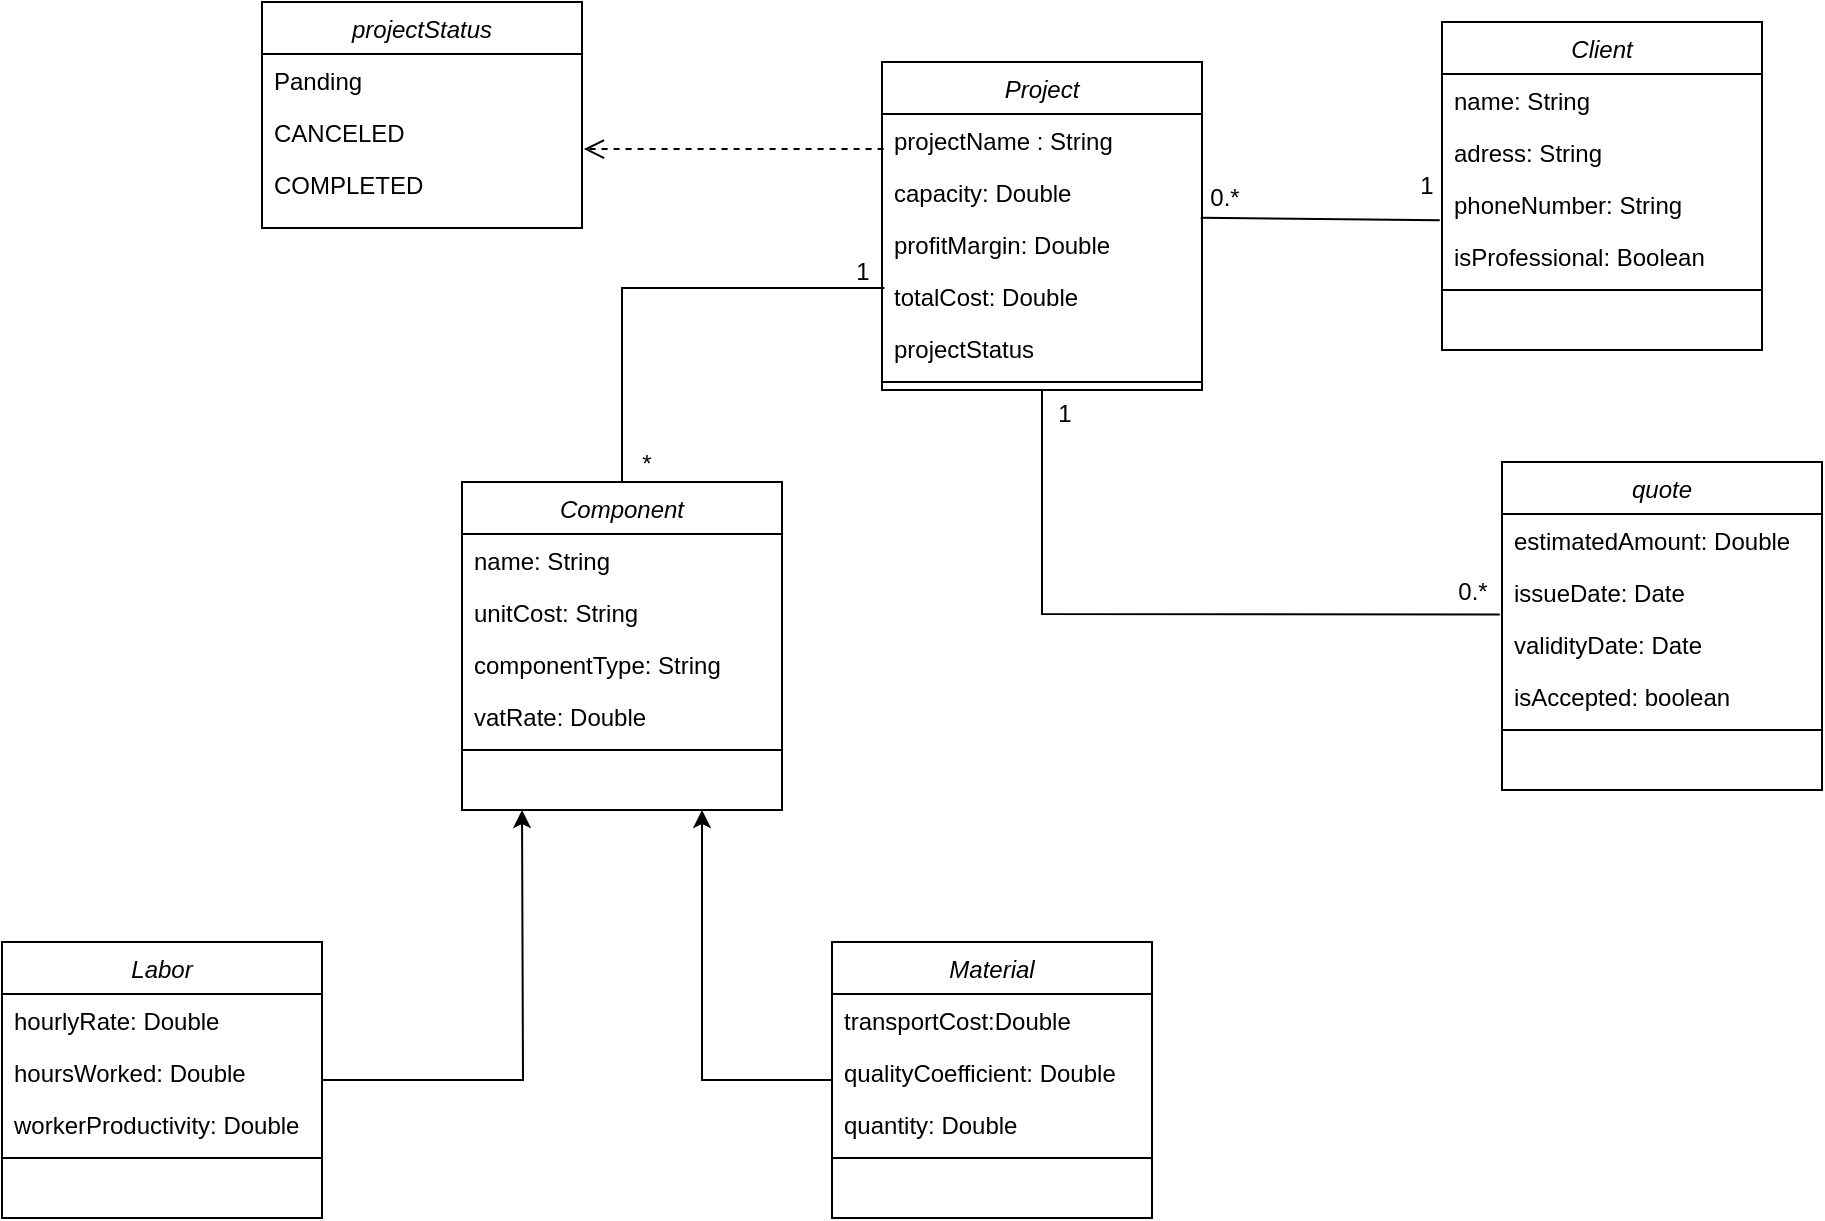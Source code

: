 <mxfile version="24.7.8">
  <diagram id="C5RBs43oDa-KdzZeNtuy" name="Page-1">
    <mxGraphModel dx="1380" dy="352" grid="1" gridSize="10" guides="1" tooltips="1" connect="1" arrows="1" fold="1" page="1" pageScale="1" pageWidth="827" pageHeight="1169" math="0" shadow="0">
      <root>
        <mxCell id="WIyWlLk6GJQsqaUBKTNV-0" />
        <mxCell id="WIyWlLk6GJQsqaUBKTNV-1" parent="WIyWlLk6GJQsqaUBKTNV-0" />
        <mxCell id="zkfFHV4jXpPFQw0GAbJ--0" value="Client" style="swimlane;fontStyle=2;align=center;verticalAlign=top;childLayout=stackLayout;horizontal=1;startSize=26;horizontalStack=0;resizeParent=1;resizeLast=0;collapsible=1;marginBottom=0;rounded=0;shadow=0;strokeWidth=1;" parent="WIyWlLk6GJQsqaUBKTNV-1" vertex="1">
          <mxGeometry x="260" y="60" width="160" height="164" as="geometry">
            <mxRectangle x="230" y="140" width="160" height="26" as="alternateBounds" />
          </mxGeometry>
        </mxCell>
        <mxCell id="zkfFHV4jXpPFQw0GAbJ--1" value="name: String" style="text;align=left;verticalAlign=top;spacingLeft=4;spacingRight=4;overflow=hidden;rotatable=0;points=[[0,0.5],[1,0.5]];portConstraint=eastwest;" parent="zkfFHV4jXpPFQw0GAbJ--0" vertex="1">
          <mxGeometry y="26" width="160" height="26" as="geometry" />
        </mxCell>
        <mxCell id="zkfFHV4jXpPFQw0GAbJ--2" value="adress: String" style="text;align=left;verticalAlign=top;spacingLeft=4;spacingRight=4;overflow=hidden;rotatable=0;points=[[0,0.5],[1,0.5]];portConstraint=eastwest;rounded=0;shadow=0;html=0;" parent="zkfFHV4jXpPFQw0GAbJ--0" vertex="1">
          <mxGeometry y="52" width="160" height="26" as="geometry" />
        </mxCell>
        <mxCell id="zkfFHV4jXpPFQw0GAbJ--3" value="phoneNumber: String" style="text;align=left;verticalAlign=top;spacingLeft=4;spacingRight=4;overflow=hidden;rotatable=0;points=[[0,0.5],[1,0.5]];portConstraint=eastwest;rounded=0;shadow=0;html=0;" parent="zkfFHV4jXpPFQw0GAbJ--0" vertex="1">
          <mxGeometry y="78" width="160" height="26" as="geometry" />
        </mxCell>
        <mxCell id="R1s8uJGnN4wLWaJj_BLW-32" value="isProfessional: Boolean&#xa; " style="text;align=left;verticalAlign=top;spacingLeft=4;spacingRight=4;overflow=hidden;rotatable=0;points=[[0,0.5],[1,0.5]];portConstraint=eastwest;rounded=0;shadow=0;html=0;" parent="zkfFHV4jXpPFQw0GAbJ--0" vertex="1">
          <mxGeometry y="104" width="160" height="26" as="geometry" />
        </mxCell>
        <mxCell id="zkfFHV4jXpPFQw0GAbJ--4" value="" style="line;html=1;strokeWidth=1;align=left;verticalAlign=middle;spacingTop=-1;spacingLeft=3;spacingRight=3;rotatable=0;labelPosition=right;points=[];portConstraint=eastwest;" parent="zkfFHV4jXpPFQw0GAbJ--0" vertex="1">
          <mxGeometry y="130" width="160" height="8" as="geometry" />
        </mxCell>
        <mxCell id="R1s8uJGnN4wLWaJj_BLW-0" value="Component" style="swimlane;fontStyle=2;align=center;verticalAlign=top;childLayout=stackLayout;horizontal=1;startSize=26;horizontalStack=0;resizeParent=1;resizeLast=0;collapsible=1;marginBottom=0;rounded=0;shadow=0;strokeWidth=1;" parent="WIyWlLk6GJQsqaUBKTNV-1" vertex="1">
          <mxGeometry x="-230" y="290" width="160" height="164" as="geometry">
            <mxRectangle x="230" y="140" width="160" height="26" as="alternateBounds" />
          </mxGeometry>
        </mxCell>
        <mxCell id="R1s8uJGnN4wLWaJj_BLW-1" value="name: String" style="text;align=left;verticalAlign=top;spacingLeft=4;spacingRight=4;overflow=hidden;rotatable=0;points=[[0,0.5],[1,0.5]];portConstraint=eastwest;" parent="R1s8uJGnN4wLWaJj_BLW-0" vertex="1">
          <mxGeometry y="26" width="160" height="26" as="geometry" />
        </mxCell>
        <mxCell id="R1s8uJGnN4wLWaJj_BLW-2" value="unitCost: String" style="text;align=left;verticalAlign=top;spacingLeft=4;spacingRight=4;overflow=hidden;rotatable=0;points=[[0,0.5],[1,0.5]];portConstraint=eastwest;rounded=0;shadow=0;html=0;" parent="R1s8uJGnN4wLWaJj_BLW-0" vertex="1">
          <mxGeometry y="52" width="160" height="26" as="geometry" />
        </mxCell>
        <mxCell id="R1s8uJGnN4wLWaJj_BLW-3" value="componentType: String" style="text;align=left;verticalAlign=top;spacingLeft=4;spacingRight=4;overflow=hidden;rotatable=0;points=[[0,0.5],[1,0.5]];portConstraint=eastwest;rounded=0;shadow=0;html=0;" parent="R1s8uJGnN4wLWaJj_BLW-0" vertex="1">
          <mxGeometry y="78" width="160" height="26" as="geometry" />
        </mxCell>
        <mxCell id="R1s8uJGnN4wLWaJj_BLW-33" value="vatRate: Double" style="text;align=left;verticalAlign=top;spacingLeft=4;spacingRight=4;overflow=hidden;rotatable=0;points=[[0,0.5],[1,0.5]];portConstraint=eastwest;rounded=0;shadow=0;html=0;" parent="R1s8uJGnN4wLWaJj_BLW-0" vertex="1">
          <mxGeometry y="104" width="160" height="26" as="geometry" />
        </mxCell>
        <mxCell id="R1s8uJGnN4wLWaJj_BLW-4" value="" style="line;html=1;strokeWidth=1;align=left;verticalAlign=middle;spacingTop=-1;spacingLeft=3;spacingRight=3;rotatable=0;labelPosition=right;points=[];portConstraint=eastwest;" parent="R1s8uJGnN4wLWaJj_BLW-0" vertex="1">
          <mxGeometry y="130" width="160" height="8" as="geometry" />
        </mxCell>
        <mxCell id="R1s8uJGnN4wLWaJj_BLW-6" value="quote" style="swimlane;fontStyle=2;align=center;verticalAlign=top;childLayout=stackLayout;horizontal=1;startSize=26;horizontalStack=0;resizeParent=1;resizeLast=0;collapsible=1;marginBottom=0;rounded=0;shadow=0;strokeWidth=1;" parent="WIyWlLk6GJQsqaUBKTNV-1" vertex="1">
          <mxGeometry x="290" y="280" width="160" height="164" as="geometry">
            <mxRectangle x="230" y="140" width="160" height="26" as="alternateBounds" />
          </mxGeometry>
        </mxCell>
        <mxCell id="R1s8uJGnN4wLWaJj_BLW-7" value="estimatedAmount: Double" style="text;align=left;verticalAlign=top;spacingLeft=4;spacingRight=4;overflow=hidden;rotatable=0;points=[[0,0.5],[1,0.5]];portConstraint=eastwest;" parent="R1s8uJGnN4wLWaJj_BLW-6" vertex="1">
          <mxGeometry y="26" width="160" height="26" as="geometry" />
        </mxCell>
        <mxCell id="R1s8uJGnN4wLWaJj_BLW-8" value="issueDate: Date" style="text;align=left;verticalAlign=top;spacingLeft=4;spacingRight=4;overflow=hidden;rotatable=0;points=[[0,0.5],[1,0.5]];portConstraint=eastwest;rounded=0;shadow=0;html=0;" parent="R1s8uJGnN4wLWaJj_BLW-6" vertex="1">
          <mxGeometry y="52" width="160" height="26" as="geometry" />
        </mxCell>
        <mxCell id="R1s8uJGnN4wLWaJj_BLW-9" value="validityDate: Date" style="text;align=left;verticalAlign=top;spacingLeft=4;spacingRight=4;overflow=hidden;rotatable=0;points=[[0,0.5],[1,0.5]];portConstraint=eastwest;rounded=0;shadow=0;html=0;" parent="R1s8uJGnN4wLWaJj_BLW-6" vertex="1">
          <mxGeometry y="78" width="160" height="26" as="geometry" />
        </mxCell>
        <mxCell id="R1s8uJGnN4wLWaJj_BLW-34" value="isAccepted: boolean" style="text;align=left;verticalAlign=top;spacingLeft=4;spacingRight=4;overflow=hidden;rotatable=0;points=[[0,0.5],[1,0.5]];portConstraint=eastwest;rounded=0;shadow=0;html=0;" parent="R1s8uJGnN4wLWaJj_BLW-6" vertex="1">
          <mxGeometry y="104" width="160" height="26" as="geometry" />
        </mxCell>
        <mxCell id="R1s8uJGnN4wLWaJj_BLW-10" value="" style="line;html=1;strokeWidth=1;align=left;verticalAlign=middle;spacingTop=-1;spacingLeft=3;spacingRight=3;rotatable=0;labelPosition=right;points=[];portConstraint=eastwest;" parent="R1s8uJGnN4wLWaJj_BLW-6" vertex="1">
          <mxGeometry y="130" width="160" height="8" as="geometry" />
        </mxCell>
        <mxCell id="R1s8uJGnN4wLWaJj_BLW-53" style="edgeStyle=orthogonalEdgeStyle;rounded=0;orthogonalLoop=1;jettySize=auto;html=1;" parent="WIyWlLk6GJQsqaUBKTNV-1" source="R1s8uJGnN4wLWaJj_BLW-12" edge="1">
          <mxGeometry relative="1" as="geometry">
            <mxPoint x="-200" y="454" as="targetPoint" />
          </mxGeometry>
        </mxCell>
        <mxCell id="R1s8uJGnN4wLWaJj_BLW-12" value="Labor" style="swimlane;fontStyle=2;align=center;verticalAlign=top;childLayout=stackLayout;horizontal=1;startSize=26;horizontalStack=0;resizeParent=1;resizeLast=0;collapsible=1;marginBottom=0;rounded=0;shadow=0;strokeWidth=1;" parent="WIyWlLk6GJQsqaUBKTNV-1" vertex="1">
          <mxGeometry x="-460" y="520" width="160" height="138" as="geometry">
            <mxRectangle x="230" y="140" width="160" height="26" as="alternateBounds" />
          </mxGeometry>
        </mxCell>
        <mxCell id="R1s8uJGnN4wLWaJj_BLW-13" value="hourlyRate: Double" style="text;align=left;verticalAlign=top;spacingLeft=4;spacingRight=4;overflow=hidden;rotatable=0;points=[[0,0.5],[1,0.5]];portConstraint=eastwest;" parent="R1s8uJGnN4wLWaJj_BLW-12" vertex="1">
          <mxGeometry y="26" width="160" height="26" as="geometry" />
        </mxCell>
        <mxCell id="R1s8uJGnN4wLWaJj_BLW-14" value="hoursWorked: Double" style="text;align=left;verticalAlign=top;spacingLeft=4;spacingRight=4;overflow=hidden;rotatable=0;points=[[0,0.5],[1,0.5]];portConstraint=eastwest;rounded=0;shadow=0;html=0;" parent="R1s8uJGnN4wLWaJj_BLW-12" vertex="1">
          <mxGeometry y="52" width="160" height="26" as="geometry" />
        </mxCell>
        <mxCell id="R1s8uJGnN4wLWaJj_BLW-15" value="workerProductivity: Double" style="text;align=left;verticalAlign=top;spacingLeft=4;spacingRight=4;overflow=hidden;rotatable=0;points=[[0,0.5],[1,0.5]];portConstraint=eastwest;rounded=0;shadow=0;html=0;" parent="R1s8uJGnN4wLWaJj_BLW-12" vertex="1">
          <mxGeometry y="78" width="160" height="26" as="geometry" />
        </mxCell>
        <mxCell id="R1s8uJGnN4wLWaJj_BLW-16" value="" style="line;html=1;strokeWidth=1;align=left;verticalAlign=middle;spacingTop=-1;spacingLeft=3;spacingRight=3;rotatable=0;labelPosition=right;points=[];portConstraint=eastwest;" parent="R1s8uJGnN4wLWaJj_BLW-12" vertex="1">
          <mxGeometry y="104" width="160" height="8" as="geometry" />
        </mxCell>
        <mxCell id="R1s8uJGnN4wLWaJj_BLW-52" style="edgeStyle=orthogonalEdgeStyle;rounded=0;orthogonalLoop=1;jettySize=auto;html=1;entryX=0.75;entryY=1;entryDx=0;entryDy=0;" parent="WIyWlLk6GJQsqaUBKTNV-1" source="R1s8uJGnN4wLWaJj_BLW-18" target="R1s8uJGnN4wLWaJj_BLW-0" edge="1">
          <mxGeometry relative="1" as="geometry" />
        </mxCell>
        <mxCell id="R1s8uJGnN4wLWaJj_BLW-18" value="Material&#xa;" style="swimlane;fontStyle=2;align=center;verticalAlign=top;childLayout=stackLayout;horizontal=1;startSize=26;horizontalStack=0;resizeParent=1;resizeLast=0;collapsible=1;marginBottom=0;rounded=0;shadow=0;strokeWidth=1;" parent="WIyWlLk6GJQsqaUBKTNV-1" vertex="1">
          <mxGeometry x="-45" y="520" width="160" height="138" as="geometry">
            <mxRectangle x="230" y="140" width="160" height="26" as="alternateBounds" />
          </mxGeometry>
        </mxCell>
        <mxCell id="R1s8uJGnN4wLWaJj_BLW-19" value="transportCost:Double" style="text;align=left;verticalAlign=top;spacingLeft=4;spacingRight=4;overflow=hidden;rotatable=0;points=[[0,0.5],[1,0.5]];portConstraint=eastwest;" parent="R1s8uJGnN4wLWaJj_BLW-18" vertex="1">
          <mxGeometry y="26" width="160" height="26" as="geometry" />
        </mxCell>
        <mxCell id="R1s8uJGnN4wLWaJj_BLW-20" value="qualityCoefficient: Double" style="text;align=left;verticalAlign=top;spacingLeft=4;spacingRight=4;overflow=hidden;rotatable=0;points=[[0,0.5],[1,0.5]];portConstraint=eastwest;rounded=0;shadow=0;html=0;" parent="R1s8uJGnN4wLWaJj_BLW-18" vertex="1">
          <mxGeometry y="52" width="160" height="26" as="geometry" />
        </mxCell>
        <mxCell id="tRK5zkRv0d1YFuJNFTWE-0" value="quantity: Double" style="text;align=left;verticalAlign=top;spacingLeft=4;spacingRight=4;overflow=hidden;rotatable=0;points=[[0,0.5],[1,0.5]];portConstraint=eastwest;rounded=0;shadow=0;html=0;" vertex="1" parent="R1s8uJGnN4wLWaJj_BLW-18">
          <mxGeometry y="78" width="160" height="26" as="geometry" />
        </mxCell>
        <mxCell id="R1s8uJGnN4wLWaJj_BLW-22" value="" style="line;html=1;strokeWidth=1;align=left;verticalAlign=middle;spacingTop=-1;spacingLeft=3;spacingRight=3;rotatable=0;labelPosition=right;points=[];portConstraint=eastwest;" parent="R1s8uJGnN4wLWaJj_BLW-18" vertex="1">
          <mxGeometry y="104" width="160" height="8" as="geometry" />
        </mxCell>
        <mxCell id="R1s8uJGnN4wLWaJj_BLW-24" value="Project" style="swimlane;fontStyle=2;align=center;verticalAlign=top;childLayout=stackLayout;horizontal=1;startSize=26;horizontalStack=0;resizeParent=1;resizeLast=0;collapsible=1;marginBottom=0;rounded=0;shadow=0;strokeWidth=1;" parent="WIyWlLk6GJQsqaUBKTNV-1" vertex="1">
          <mxGeometry x="-20" y="80" width="160" height="164" as="geometry">
            <mxRectangle x="230" y="140" width="160" height="26" as="alternateBounds" />
          </mxGeometry>
        </mxCell>
        <mxCell id="R1s8uJGnN4wLWaJj_BLW-25" value="projectName : String" style="text;align=left;verticalAlign=top;spacingLeft=4;spacingRight=4;overflow=hidden;rotatable=0;points=[[0,0.5],[1,0.5]];portConstraint=eastwest;" parent="R1s8uJGnN4wLWaJj_BLW-24" vertex="1">
          <mxGeometry y="26" width="160" height="26" as="geometry" />
        </mxCell>
        <mxCell id="R1s8uJGnN4wLWaJj_BLW-65" value="capacity: Double" style="text;align=left;verticalAlign=top;spacingLeft=4;spacingRight=4;overflow=hidden;rotatable=0;points=[[0,0.5],[1,0.5]];portConstraint=eastwest;rounded=0;shadow=0;html=0;" parent="R1s8uJGnN4wLWaJj_BLW-24" vertex="1">
          <mxGeometry y="52" width="160" height="26" as="geometry" />
        </mxCell>
        <mxCell id="R1s8uJGnN4wLWaJj_BLW-26" value="profitMargin: Double" style="text;align=left;verticalAlign=top;spacingLeft=4;spacingRight=4;overflow=hidden;rotatable=0;points=[[0,0.5],[1,0.5]];portConstraint=eastwest;rounded=0;shadow=0;html=0;" parent="R1s8uJGnN4wLWaJj_BLW-24" vertex="1">
          <mxGeometry y="78" width="160" height="26" as="geometry" />
        </mxCell>
        <mxCell id="R1s8uJGnN4wLWaJj_BLW-27" value="totalCost: Double" style="text;align=left;verticalAlign=top;spacingLeft=4;spacingRight=4;overflow=hidden;rotatable=0;points=[[0,0.5],[1,0.5]];portConstraint=eastwest;rounded=0;shadow=0;html=0;" parent="R1s8uJGnN4wLWaJj_BLW-24" vertex="1">
          <mxGeometry y="104" width="160" height="26" as="geometry" />
        </mxCell>
        <mxCell id="R1s8uJGnN4wLWaJj_BLW-35" value="projectStatus" style="text;align=left;verticalAlign=top;spacingLeft=4;spacingRight=4;overflow=hidden;rotatable=0;points=[[0,0.5],[1,0.5]];portConstraint=eastwest;rounded=0;shadow=0;html=0;" parent="R1s8uJGnN4wLWaJj_BLW-24" vertex="1">
          <mxGeometry y="130" width="160" height="26" as="geometry" />
        </mxCell>
        <mxCell id="R1s8uJGnN4wLWaJj_BLW-28" value="" style="line;html=1;strokeWidth=1;align=left;verticalAlign=middle;spacingTop=-1;spacingLeft=3;spacingRight=3;rotatable=0;labelPosition=right;points=[];portConstraint=eastwest;" parent="R1s8uJGnN4wLWaJj_BLW-24" vertex="1">
          <mxGeometry y="156" width="160" height="8" as="geometry" />
        </mxCell>
        <mxCell id="R1s8uJGnN4wLWaJj_BLW-54" value="" style="endArrow=none;html=1;rounded=0;entryX=0.008;entryY=0.346;entryDx=0;entryDy=0;entryPerimeter=0;exitX=0.5;exitY=0;exitDx=0;exitDy=0;" parent="WIyWlLk6GJQsqaUBKTNV-1" source="R1s8uJGnN4wLWaJj_BLW-0" target="R1s8uJGnN4wLWaJj_BLW-27" edge="1">
          <mxGeometry width="50" height="50" relative="1" as="geometry">
            <mxPoint x="-260" y="200" as="sourcePoint" />
            <mxPoint x="-210" y="150" as="targetPoint" />
            <Array as="points">
              <mxPoint x="-150" y="193" />
            </Array>
          </mxGeometry>
        </mxCell>
        <mxCell id="R1s8uJGnN4wLWaJj_BLW-56" value="1" style="text;html=1;align=center;verticalAlign=middle;resizable=0;points=[];autosize=1;strokeColor=none;fillColor=none;" parent="WIyWlLk6GJQsqaUBKTNV-1" vertex="1">
          <mxGeometry x="-45" y="170" width="30" height="30" as="geometry" />
        </mxCell>
        <mxCell id="R1s8uJGnN4wLWaJj_BLW-57" value="*" style="text;html=1;align=center;verticalAlign=middle;resizable=0;points=[];autosize=1;strokeColor=none;fillColor=none;" parent="WIyWlLk6GJQsqaUBKTNV-1" vertex="1">
          <mxGeometry x="-153" y="266" width="30" height="30" as="geometry" />
        </mxCell>
        <mxCell id="R1s8uJGnN4wLWaJj_BLW-62" value="" style="endArrow=none;html=1;rounded=0;entryX=0.729;entryY=1.071;entryDx=0;entryDy=0;exitX=0.996;exitY=-0.005;exitDx=0;exitDy=0;exitPerimeter=0;entryPerimeter=0;" parent="WIyWlLk6GJQsqaUBKTNV-1" source="R1s8uJGnN4wLWaJj_BLW-26" target="R1s8uJGnN4wLWaJj_BLW-64" edge="1">
          <mxGeometry width="50" height="50" relative="1" as="geometry">
            <mxPoint x="-40" y="360" as="sourcePoint" />
            <mxPoint x="10" y="310" as="targetPoint" />
          </mxGeometry>
        </mxCell>
        <mxCell id="R1s8uJGnN4wLWaJj_BLW-63" value="0.*" style="text;html=1;align=center;verticalAlign=middle;resizable=0;points=[];autosize=1;strokeColor=none;fillColor=none;" parent="WIyWlLk6GJQsqaUBKTNV-1" vertex="1">
          <mxGeometry x="131" y="133" width="40" height="30" as="geometry" />
        </mxCell>
        <mxCell id="R1s8uJGnN4wLWaJj_BLW-64" value="1" style="text;html=1;align=center;verticalAlign=middle;resizable=0;points=[];autosize=1;strokeColor=none;fillColor=none;" parent="WIyWlLk6GJQsqaUBKTNV-1" vertex="1">
          <mxGeometry x="237" y="127" width="30" height="30" as="geometry" />
        </mxCell>
        <mxCell id="R1s8uJGnN4wLWaJj_BLW-66" value="" style="endArrow=none;html=1;rounded=0;entryX=0.5;entryY=1;entryDx=0;entryDy=0;exitX=-0.007;exitY=-0.067;exitDx=0;exitDy=0;exitPerimeter=0;" parent="WIyWlLk6GJQsqaUBKTNV-1" source="R1s8uJGnN4wLWaJj_BLW-9" target="R1s8uJGnN4wLWaJj_BLW-24" edge="1">
          <mxGeometry width="50" height="50" relative="1" as="geometry">
            <mxPoint x="220" y="350" as="sourcePoint" />
            <mxPoint x="270" y="300" as="targetPoint" />
            <Array as="points">
              <mxPoint x="60" y="356" />
            </Array>
          </mxGeometry>
        </mxCell>
        <mxCell id="R1s8uJGnN4wLWaJj_BLW-67" value="1" style="text;html=1;align=center;verticalAlign=middle;resizable=0;points=[];autosize=1;strokeColor=none;fillColor=none;" parent="WIyWlLk6GJQsqaUBKTNV-1" vertex="1">
          <mxGeometry x="56" y="241" width="30" height="30" as="geometry" />
        </mxCell>
        <mxCell id="R1s8uJGnN4wLWaJj_BLW-68" value="0.*" style="text;html=1;align=center;verticalAlign=middle;resizable=0;points=[];autosize=1;strokeColor=none;fillColor=none;" parent="WIyWlLk6GJQsqaUBKTNV-1" vertex="1">
          <mxGeometry x="255" y="330" width="40" height="30" as="geometry" />
        </mxCell>
        <mxCell id="R1s8uJGnN4wLWaJj_BLW-69" value="projectStatus" style="swimlane;fontStyle=2;align=center;verticalAlign=top;childLayout=stackLayout;horizontal=1;startSize=26;horizontalStack=0;resizeParent=1;resizeLast=0;collapsible=1;marginBottom=0;rounded=0;shadow=0;strokeWidth=1;" parent="WIyWlLk6GJQsqaUBKTNV-1" vertex="1">
          <mxGeometry x="-330" y="50" width="160" height="113" as="geometry">
            <mxRectangle x="230" y="140" width="160" height="26" as="alternateBounds" />
          </mxGeometry>
        </mxCell>
        <mxCell id="R1s8uJGnN4wLWaJj_BLW-70" value="Panding" style="text;align=left;verticalAlign=top;spacingLeft=4;spacingRight=4;overflow=hidden;rotatable=0;points=[[0,0.5],[1,0.5]];portConstraint=eastwest;" parent="R1s8uJGnN4wLWaJj_BLW-69" vertex="1">
          <mxGeometry y="26" width="160" height="26" as="geometry" />
        </mxCell>
        <mxCell id="R1s8uJGnN4wLWaJj_BLW-71" value="CANCELED" style="text;align=left;verticalAlign=top;spacingLeft=4;spacingRight=4;overflow=hidden;rotatable=0;points=[[0,0.5],[1,0.5]];portConstraint=eastwest;rounded=0;shadow=0;html=0;" parent="R1s8uJGnN4wLWaJj_BLW-69" vertex="1">
          <mxGeometry y="52" width="160" height="26" as="geometry" />
        </mxCell>
        <mxCell id="R1s8uJGnN4wLWaJj_BLW-72" value="COMPLETED" style="text;align=left;verticalAlign=top;spacingLeft=4;spacingRight=4;overflow=hidden;rotatable=0;points=[[0,0.5],[1,0.5]];portConstraint=eastwest;rounded=0;shadow=0;html=0;" parent="R1s8uJGnN4wLWaJj_BLW-69" vertex="1">
          <mxGeometry y="78" width="160" height="26" as="geometry" />
        </mxCell>
        <mxCell id="R1s8uJGnN4wLWaJj_BLW-78" value="" style="html=1;verticalAlign=bottom;endArrow=open;dashed=1;endSize=8;curved=0;rounded=0;exitX=0.005;exitY=0.672;exitDx=0;exitDy=0;exitPerimeter=0;entryX=1.006;entryY=0.829;entryDx=0;entryDy=0;entryPerimeter=0;" parent="WIyWlLk6GJQsqaUBKTNV-1" source="R1s8uJGnN4wLWaJj_BLW-25" target="R1s8uJGnN4wLWaJj_BLW-71" edge="1">
          <mxGeometry relative="1" as="geometry">
            <mxPoint x="-45" y="120" as="sourcePoint" />
            <mxPoint x="-150" y="140" as="targetPoint" />
          </mxGeometry>
        </mxCell>
      </root>
    </mxGraphModel>
  </diagram>
</mxfile>
